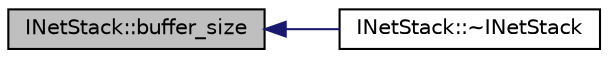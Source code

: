 digraph "INetStack::buffer_size"
{
  edge [fontname="Helvetica",fontsize="10",labelfontname="Helvetica",labelfontsize="10"];
  node [fontname="Helvetica",fontsize="10",shape=record];
  rankdir="LR";
  Node1 [label="INetStack::buffer_size",height=0.2,width=0.4,color="black", fillcolor="grey75", style="filled", fontcolor="black"];
  Node1 -> Node2 [dir="back",color="midnightblue",fontsize="10",style="solid"];
  Node2 [label="INetStack::~INetStack",height=0.2,width=0.4,color="black", fillcolor="white", style="filled",URL="$da/d49/structINetStack.html#aa4febc7e2b66d861acfba1f4beebda0e"];
}
